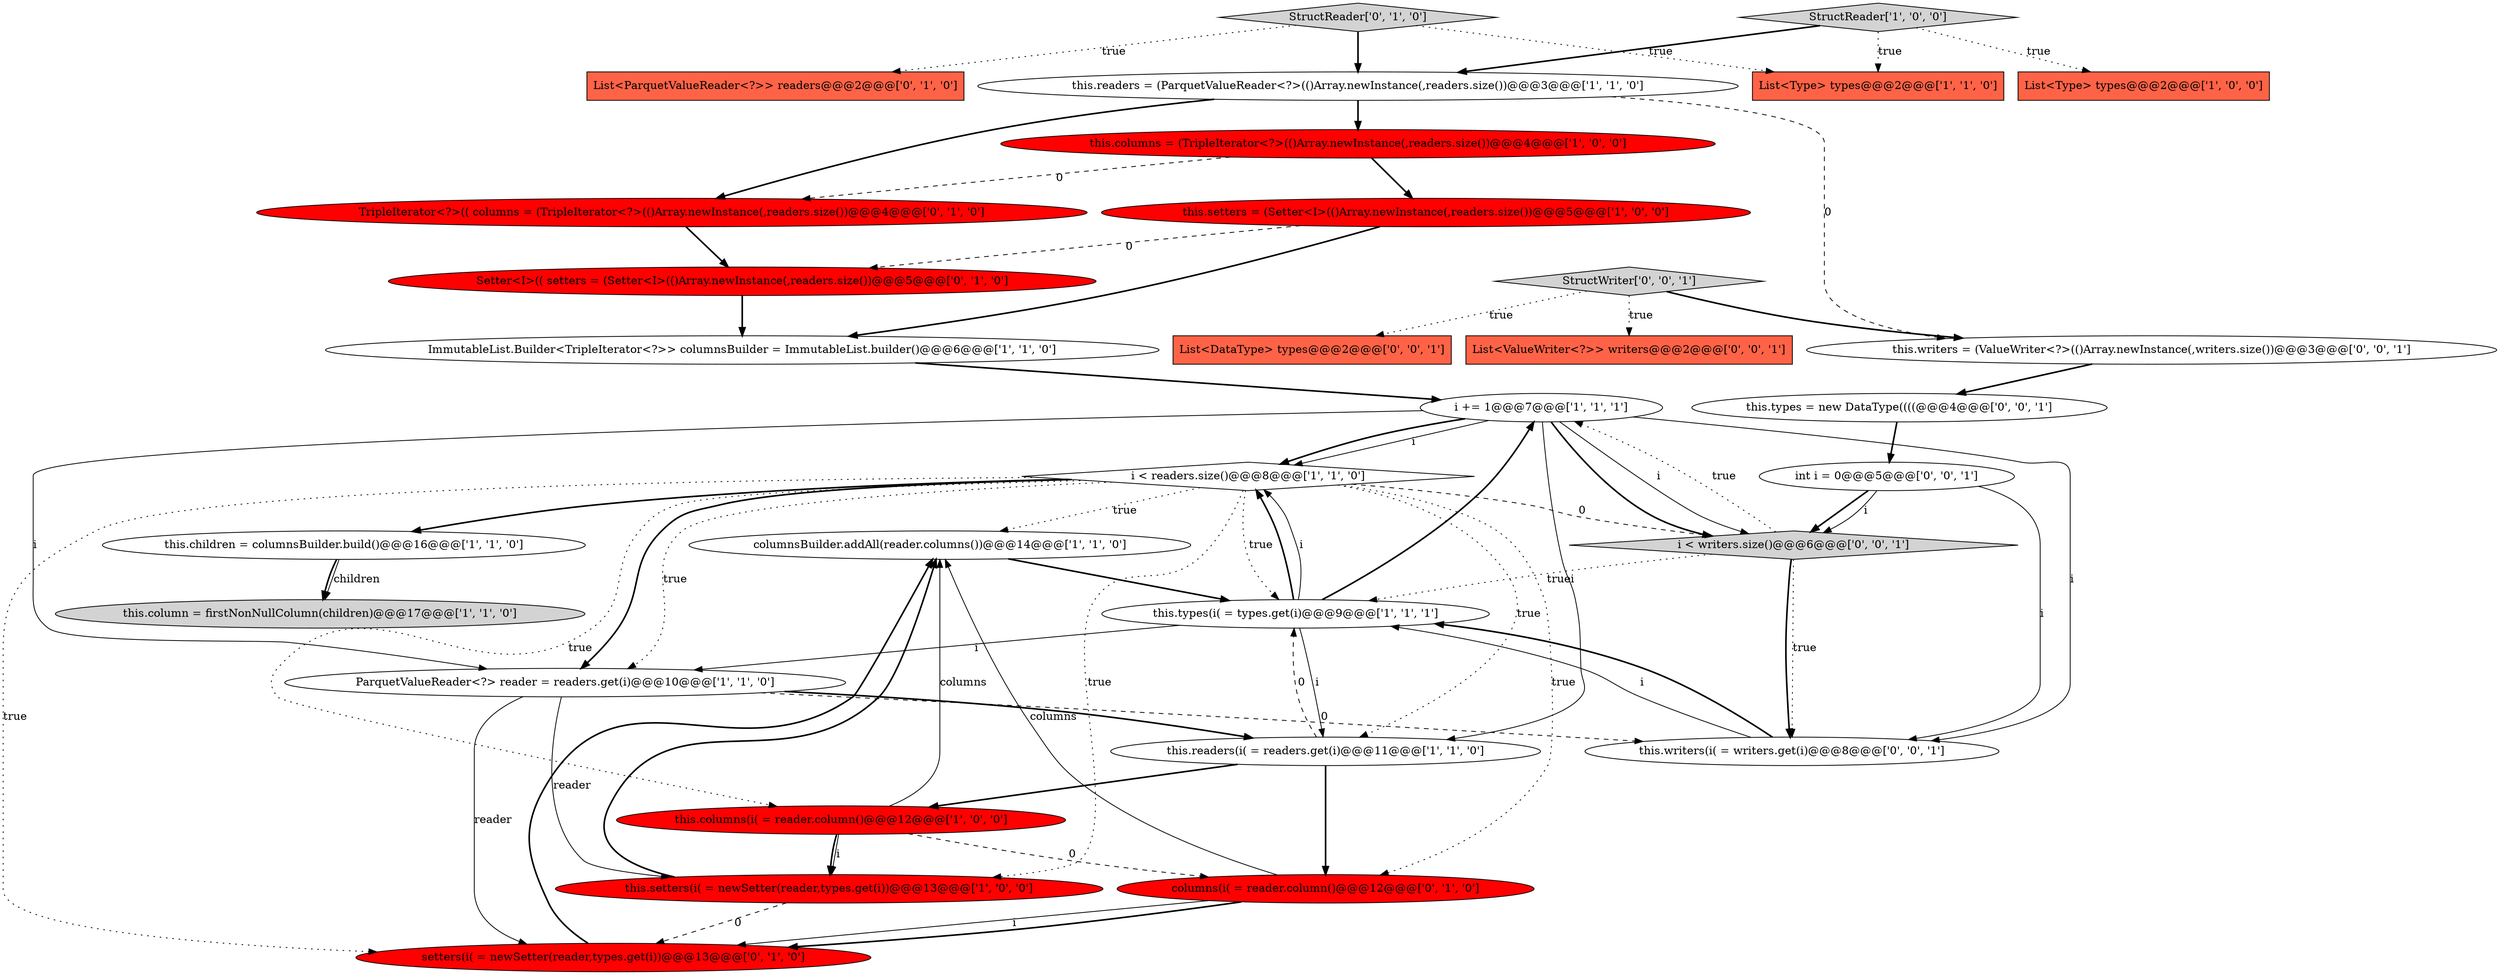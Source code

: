 digraph {
9 [style = filled, label = "this.setters = (Setter<I>(()Array.newInstance(,readers.size())@@@5@@@['1', '0', '0']", fillcolor = red, shape = ellipse image = "AAA1AAABBB1BBB"];
11 [style = filled, label = "columnsBuilder.addAll(reader.columns())@@@14@@@['1', '1', '0']", fillcolor = white, shape = ellipse image = "AAA0AAABBB1BBB"];
17 [style = filled, label = "TripleIterator<?>(( columns = (TripleIterator<?>(()Array.newInstance(,readers.size())@@@4@@@['0', '1', '0']", fillcolor = red, shape = ellipse image = "AAA1AAABBB2BBB"];
19 [style = filled, label = "List<ParquetValueReader<?>> readers@@@2@@@['0', '1', '0']", fillcolor = tomato, shape = box image = "AAA0AAABBB2BBB"];
23 [style = filled, label = "List<DataType> types@@@2@@@['0', '0', '1']", fillcolor = tomato, shape = box image = "AAA0AAABBB3BBB"];
12 [style = filled, label = "i += 1@@@7@@@['1', '1', '1']", fillcolor = white, shape = ellipse image = "AAA0AAABBB1BBB"];
27 [style = filled, label = "StructWriter['0', '0', '1']", fillcolor = lightgray, shape = diamond image = "AAA0AAABBB3BBB"];
1 [style = filled, label = "this.readers = (ParquetValueReader<?>(()Array.newInstance(,readers.size())@@@3@@@['1', '1', '0']", fillcolor = white, shape = ellipse image = "AAA0AAABBB1BBB"];
15 [style = filled, label = "this.columns(i( = reader.column()@@@12@@@['1', '0', '0']", fillcolor = red, shape = ellipse image = "AAA1AAABBB1BBB"];
0 [style = filled, label = "i < readers.size()@@@8@@@['1', '1', '0']", fillcolor = white, shape = diamond image = "AAA0AAABBB1BBB"];
14 [style = filled, label = "this.types(i( = types.get(i)@@@9@@@['1', '1', '1']", fillcolor = white, shape = ellipse image = "AAA0AAABBB1BBB"];
10 [style = filled, label = "ParquetValueReader<?> reader = readers.get(i)@@@10@@@['1', '1', '0']", fillcolor = white, shape = ellipse image = "AAA0AAABBB1BBB"];
16 [style = filled, label = "this.column = firstNonNullColumn(children)@@@17@@@['1', '1', '0']", fillcolor = lightgray, shape = ellipse image = "AAA0AAABBB1BBB"];
20 [style = filled, label = "StructReader['0', '1', '0']", fillcolor = lightgray, shape = diamond image = "AAA0AAABBB2BBB"];
28 [style = filled, label = "i < writers.size()@@@6@@@['0', '0', '1']", fillcolor = lightgray, shape = diamond image = "AAA0AAABBB3BBB"];
24 [style = filled, label = "this.writers = (ValueWriter<?>(()Array.newInstance(,writers.size())@@@3@@@['0', '0', '1']", fillcolor = white, shape = ellipse image = "AAA0AAABBB3BBB"];
21 [style = filled, label = "Setter<I>(( setters = (Setter<I>(()Array.newInstance(,readers.size())@@@5@@@['0', '1', '0']", fillcolor = red, shape = ellipse image = "AAA1AAABBB2BBB"];
18 [style = filled, label = "setters(i( = newSetter(reader,types.get(i))@@@13@@@['0', '1', '0']", fillcolor = red, shape = ellipse image = "AAA1AAABBB2BBB"];
3 [style = filled, label = "this.children = columnsBuilder.build()@@@16@@@['1', '1', '0']", fillcolor = white, shape = ellipse image = "AAA0AAABBB1BBB"];
26 [style = filled, label = "List<ValueWriter<?>> writers@@@2@@@['0', '0', '1']", fillcolor = tomato, shape = box image = "AAA0AAABBB3BBB"];
4 [style = filled, label = "this.setters(i( = newSetter(reader,types.get(i))@@@13@@@['1', '0', '0']", fillcolor = red, shape = ellipse image = "AAA1AAABBB1BBB"];
5 [style = filled, label = "List<Type> types@@@2@@@['1', '0', '0']", fillcolor = tomato, shape = box image = "AAA0AAABBB1BBB"];
30 [style = filled, label = "this.types = new DataType((((@@@4@@@['0', '0', '1']", fillcolor = white, shape = ellipse image = "AAA0AAABBB3BBB"];
6 [style = filled, label = "List<Type> types@@@2@@@['1', '1', '0']", fillcolor = tomato, shape = box image = "AAA0AAABBB1BBB"];
25 [style = filled, label = "this.writers(i( = writers.get(i)@@@8@@@['0', '0', '1']", fillcolor = white, shape = ellipse image = "AAA0AAABBB3BBB"];
2 [style = filled, label = "this.columns = (TripleIterator<?>(()Array.newInstance(,readers.size())@@@4@@@['1', '0', '0']", fillcolor = red, shape = ellipse image = "AAA1AAABBB1BBB"];
13 [style = filled, label = "ImmutableList.Builder<TripleIterator<?>> columnsBuilder = ImmutableList.builder()@@@6@@@['1', '1', '0']", fillcolor = white, shape = ellipse image = "AAA0AAABBB1BBB"];
7 [style = filled, label = "this.readers(i( = readers.get(i)@@@11@@@['1', '1', '0']", fillcolor = white, shape = ellipse image = "AAA0AAABBB1BBB"];
29 [style = filled, label = "int i = 0@@@5@@@['0', '0', '1']", fillcolor = white, shape = ellipse image = "AAA0AAABBB3BBB"];
8 [style = filled, label = "StructReader['1', '0', '0']", fillcolor = lightgray, shape = diamond image = "AAA0AAABBB1BBB"];
22 [style = filled, label = "columns(i( = reader.column()@@@12@@@['0', '1', '0']", fillcolor = red, shape = ellipse image = "AAA1AAABBB2BBB"];
0->3 [style = bold, label=""];
4->18 [style = dashed, label="0"];
12->28 [style = bold, label=""];
12->0 [style = solid, label="i"];
0->18 [style = dotted, label="true"];
14->7 [style = solid, label="i"];
11->14 [style = bold, label=""];
0->10 [style = dotted, label="true"];
0->15 [style = dotted, label="true"];
27->26 [style = dotted, label="true"];
7->14 [style = dashed, label="0"];
28->25 [style = dotted, label="true"];
18->11 [style = bold, label=""];
15->11 [style = solid, label="columns"];
29->25 [style = solid, label="i"];
0->4 [style = dotted, label="true"];
28->14 [style = dotted, label="true"];
12->25 [style = solid, label="i"];
27->23 [style = dotted, label="true"];
15->4 [style = solid, label="i"];
12->10 [style = solid, label="i"];
14->10 [style = solid, label="i"];
3->16 [style = solid, label="children"];
25->14 [style = bold, label=""];
2->9 [style = bold, label=""];
20->1 [style = bold, label=""];
3->16 [style = bold, label=""];
22->18 [style = solid, label="i"];
0->28 [style = dashed, label="0"];
2->17 [style = dashed, label="0"];
12->0 [style = bold, label=""];
10->7 [style = bold, label=""];
10->4 [style = solid, label="reader"];
30->29 [style = bold, label=""];
10->18 [style = solid, label="reader"];
22->11 [style = solid, label="columns"];
12->28 [style = solid, label="i"];
25->14 [style = solid, label="i"];
1->17 [style = bold, label=""];
24->30 [style = bold, label=""];
0->22 [style = dotted, label="true"];
15->22 [style = dashed, label="0"];
29->28 [style = bold, label=""];
8->1 [style = bold, label=""];
7->22 [style = bold, label=""];
0->10 [style = bold, label=""];
22->18 [style = bold, label=""];
13->12 [style = bold, label=""];
8->6 [style = dotted, label="true"];
14->0 [style = bold, label=""];
8->5 [style = dotted, label="true"];
9->21 [style = dashed, label="0"];
1->24 [style = dashed, label="0"];
14->12 [style = bold, label=""];
15->4 [style = bold, label=""];
14->0 [style = solid, label="i"];
28->25 [style = bold, label=""];
7->15 [style = bold, label=""];
0->14 [style = dotted, label="true"];
27->24 [style = bold, label=""];
1->2 [style = bold, label=""];
20->19 [style = dotted, label="true"];
4->11 [style = bold, label=""];
0->11 [style = dotted, label="true"];
17->21 [style = bold, label=""];
12->7 [style = solid, label="i"];
29->28 [style = solid, label="i"];
10->25 [style = dashed, label="0"];
20->6 [style = dotted, label="true"];
28->12 [style = dotted, label="true"];
0->7 [style = dotted, label="true"];
21->13 [style = bold, label=""];
9->13 [style = bold, label=""];
}

